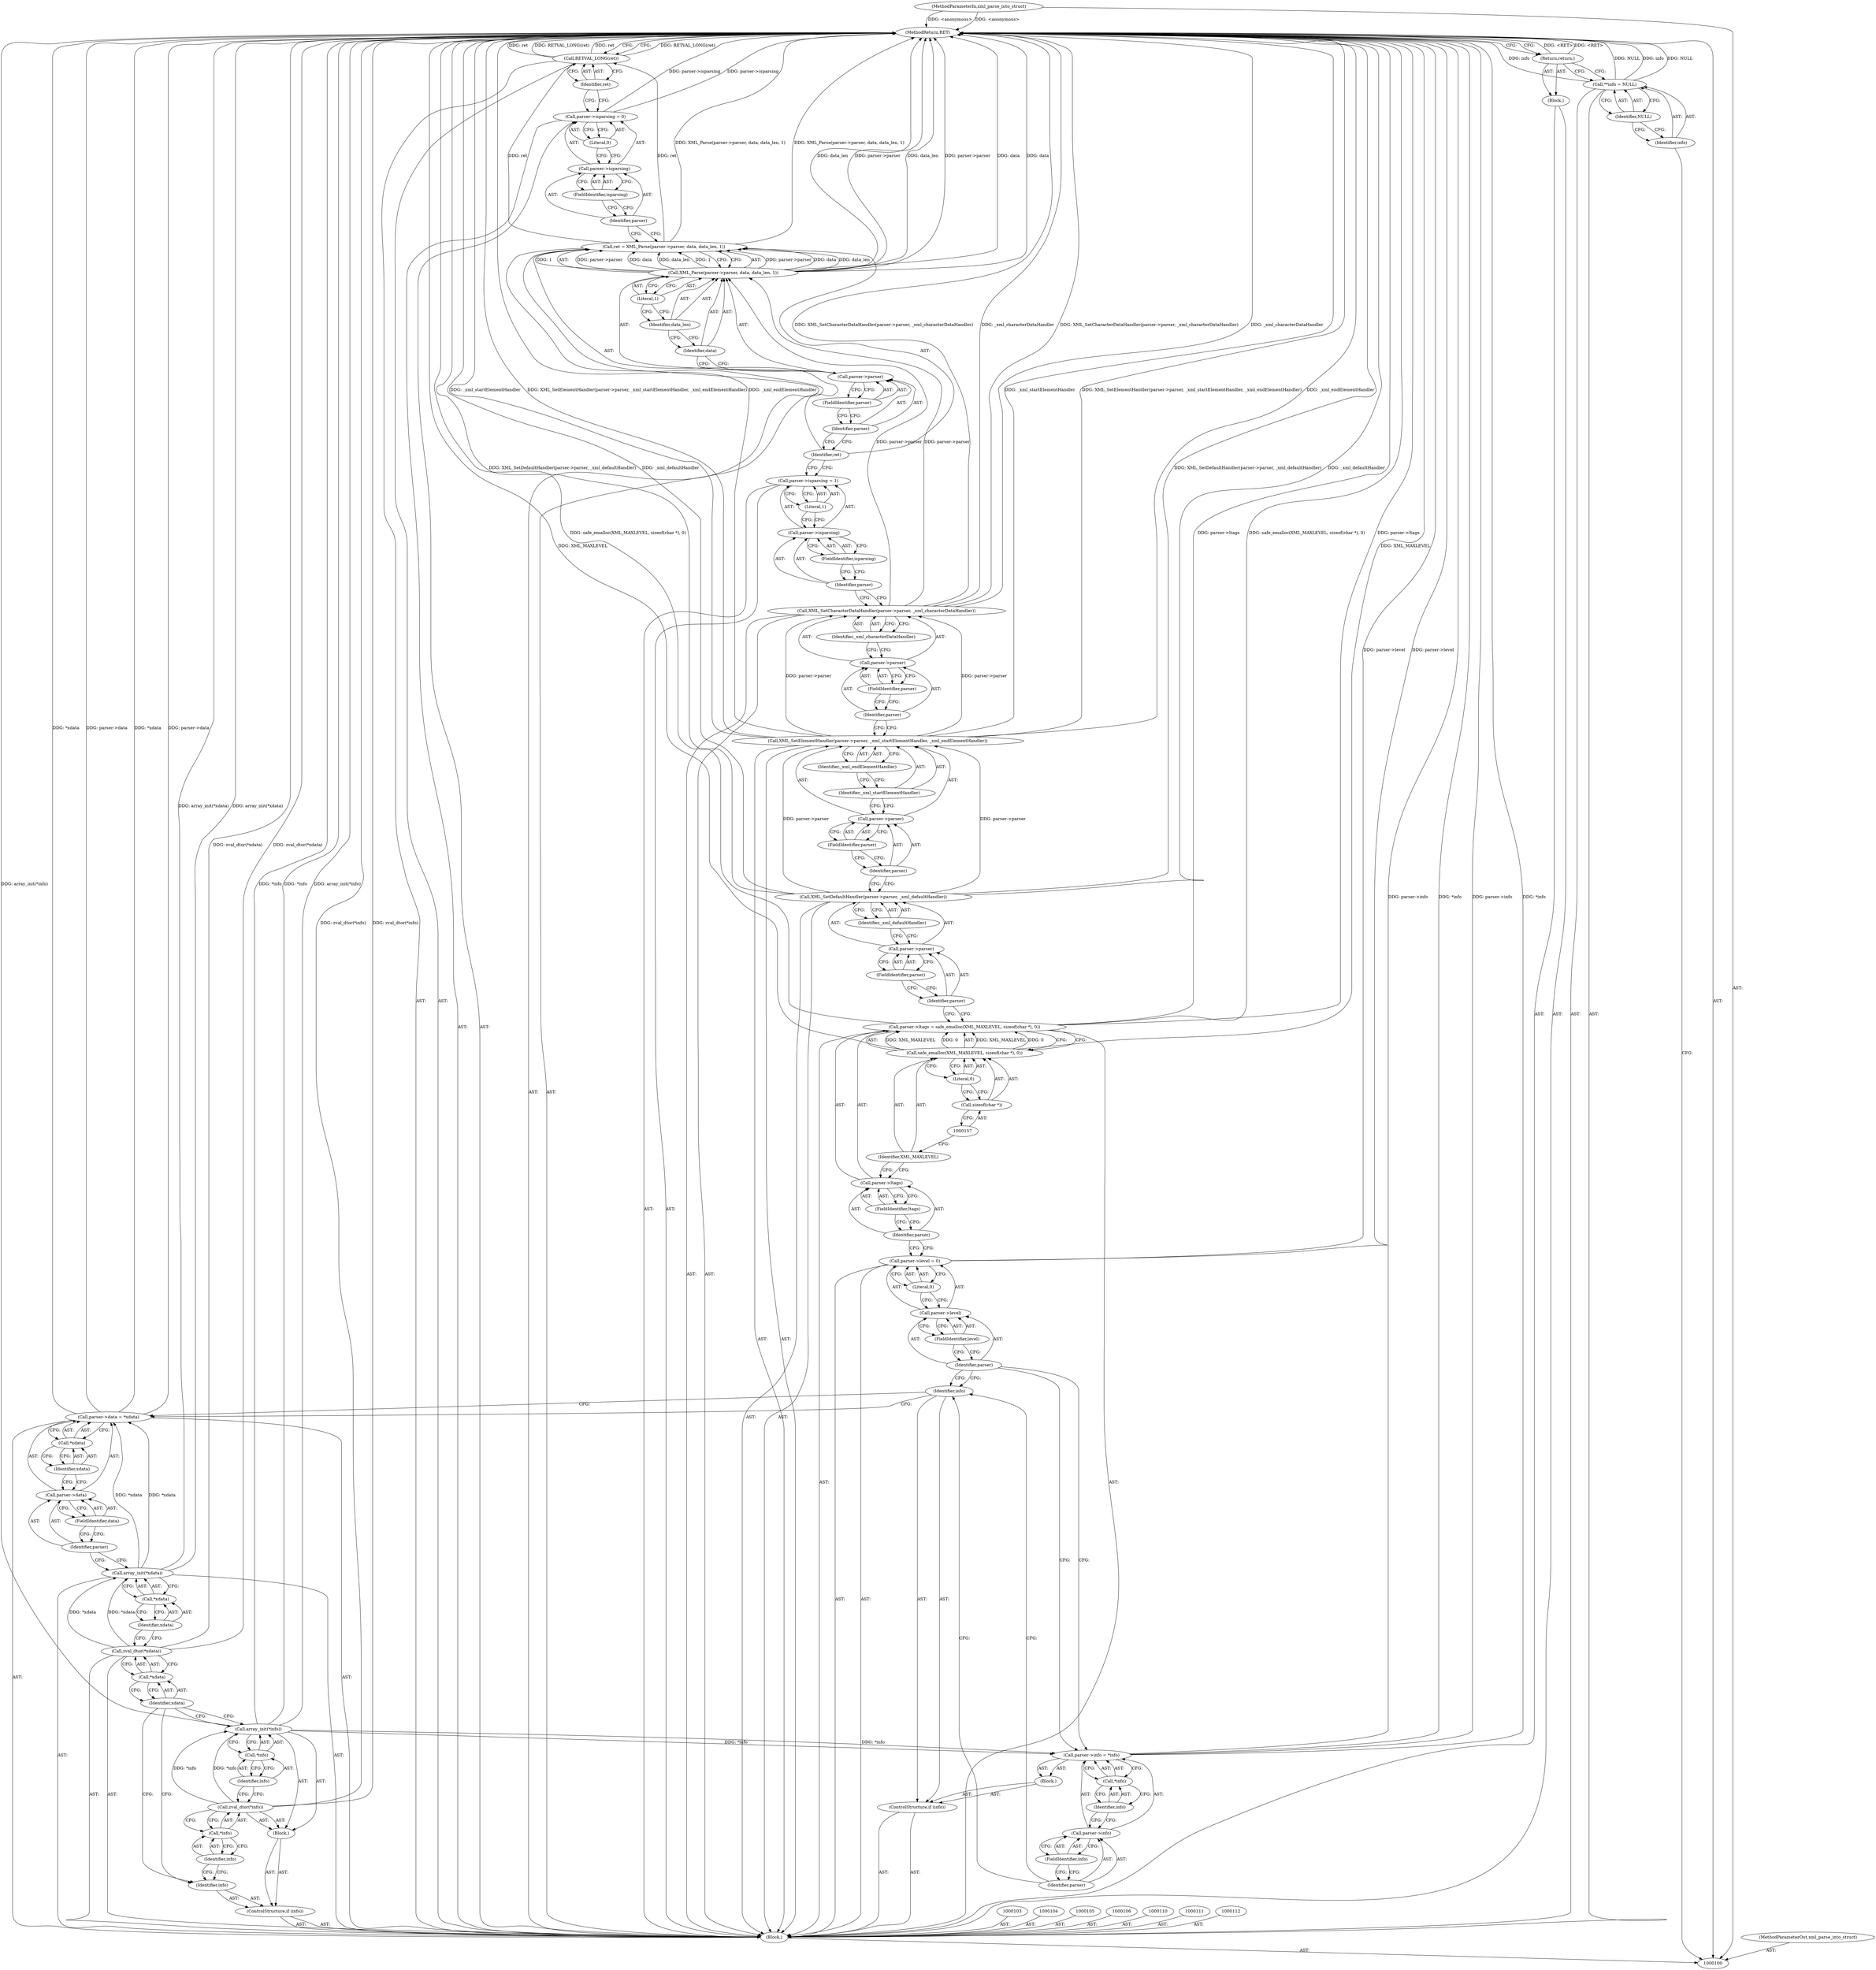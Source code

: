 digraph "0_php_dccda88f27a084bcbbb30198ace12b4e7ae961cc_1" {
"1000196" [label="(MethodReturn,RET)"];
"1000101" [label="(MethodParameterIn,xml_parse_into_struct)"];
"1000265" [label="(MethodParameterOut,xml_parse_into_struct)"];
"1000116" [label="(Identifier,info)"];
"1000117" [label="(Block,)"];
"1000115" [label="(ControlStructure,if (info))"];
"1000118" [label="(Call,zval_dtor(*info))"];
"1000119" [label="(Call,*info)"];
"1000120" [label="(Identifier,info)"];
"1000121" [label="(Call,array_init(*info))"];
"1000122" [label="(Call,*info)"];
"1000123" [label="(Identifier,info)"];
"1000124" [label="(Call,zval_dtor(*xdata))"];
"1000125" [label="(Call,*xdata)"];
"1000126" [label="(Identifier,xdata)"];
"1000102" [label="(Block,)"];
"1000128" [label="(Call,*xdata)"];
"1000129" [label="(Identifier,xdata)"];
"1000127" [label="(Call,array_init(*xdata))"];
"1000133" [label="(FieldIdentifier,data)"];
"1000134" [label="(Call,*xdata)"];
"1000135" [label="(Identifier,xdata)"];
"1000130" [label="(Call,parser->data = *xdata)"];
"1000131" [label="(Call,parser->data)"];
"1000132" [label="(Identifier,parser)"];
"1000137" [label="(Identifier,info)"];
"1000138" [label="(Block,)"];
"1000136" [label="(ControlStructure,if (info))"];
"1000139" [label="(Call,parser->info = *info)"];
"1000140" [label="(Call,parser->info)"];
"1000141" [label="(Identifier,parser)"];
"1000142" [label="(FieldIdentifier,info)"];
"1000143" [label="(Call,*info)"];
"1000144" [label="(Identifier,info)"];
"1000148" [label="(FieldIdentifier,level)"];
"1000149" [label="(Literal,0)"];
"1000145" [label="(Call,parser->level = 0)"];
"1000146" [label="(Call,parser->level)"];
"1000147" [label="(Identifier,parser)"];
"1000153" [label="(FieldIdentifier,ltags)"];
"1000154" [label="(Call,safe_emalloc(XML_MAXLEVEL, sizeof(char *), 0))"];
"1000155" [label="(Identifier,XML_MAXLEVEL)"];
"1000156" [label="(Call,sizeof(char *))"];
"1000158" [label="(Literal,0)"];
"1000150" [label="(Call,parser->ltags = safe_emalloc(XML_MAXLEVEL, sizeof(char *), 0))"];
"1000151" [label="(Call,parser->ltags)"];
"1000152" [label="(Identifier,parser)"];
"1000159" [label="(Call,XML_SetDefaultHandler(parser->parser, _xml_defaultHandler))"];
"1000160" [label="(Call,parser->parser)"];
"1000161" [label="(Identifier,parser)"];
"1000162" [label="(FieldIdentifier,parser)"];
"1000163" [label="(Identifier,_xml_defaultHandler)"];
"1000164" [label="(Call,XML_SetElementHandler(parser->parser, _xml_startElementHandler, _xml_endElementHandler))"];
"1000165" [label="(Call,parser->parser)"];
"1000166" [label="(Identifier,parser)"];
"1000167" [label="(FieldIdentifier,parser)"];
"1000168" [label="(Identifier,_xml_startElementHandler)"];
"1000169" [label="(Identifier,_xml_endElementHandler)"];
"1000170" [label="(Call,XML_SetCharacterDataHandler(parser->parser, _xml_characterDataHandler))"];
"1000171" [label="(Call,parser->parser)"];
"1000172" [label="(Identifier,parser)"];
"1000173" [label="(FieldIdentifier,parser)"];
"1000174" [label="(Identifier,_xml_characterDataHandler)"];
"1000175" [label="(Call,parser->isparsing = 1)"];
"1000176" [label="(Call,parser->isparsing)"];
"1000177" [label="(Identifier,parser)"];
"1000179" [label="(Literal,1)"];
"1000178" [label="(FieldIdentifier,isparsing)"];
"1000180" [label="(Call,ret = XML_Parse(parser->parser, data, data_len, 1))"];
"1000181" [label="(Identifier,ret)"];
"1000183" [label="(Call,parser->parser)"];
"1000184" [label="(Identifier,parser)"];
"1000185" [label="(FieldIdentifier,parser)"];
"1000186" [label="(Identifier,data)"];
"1000187" [label="(Identifier,data_len)"];
"1000188" [label="(Literal,1)"];
"1000182" [label="(Call,XML_Parse(parser->parser, data, data_len, 1))"];
"1000189" [label="(Call,parser->isparsing = 0)"];
"1000190" [label="(Call,parser->isparsing)"];
"1000191" [label="(Identifier,parser)"];
"1000193" [label="(Literal,0)"];
"1000192" [label="(FieldIdentifier,isparsing)"];
"1000194" [label="(Call,RETVAL_LONG(ret))"];
"1000195" [label="(Identifier,ret)"];
"1000107" [label="(Call,**info = NULL)"];
"1000108" [label="(Identifier,info)"];
"1000109" [label="(Identifier,NULL)"];
"1000113" [label="(Block,)"];
"1000114" [label="(Return,return;)"];
"1000196" -> "1000100"  [label="AST: "];
"1000196" -> "1000114"  [label="CFG: "];
"1000196" -> "1000194"  [label="CFG: "];
"1000182" -> "1000196"  [label="DDG: data_len"];
"1000182" -> "1000196"  [label="DDG: parser->parser"];
"1000182" -> "1000196"  [label="DDG: data"];
"1000194" -> "1000196"  [label="DDG: RETVAL_LONG(ret)"];
"1000194" -> "1000196"  [label="DDG: ret"];
"1000107" -> "1000196"  [label="DDG: info"];
"1000107" -> "1000196"  [label="DDG: NULL"];
"1000127" -> "1000196"  [label="DDG: array_init(*xdata)"];
"1000118" -> "1000196"  [label="DDG: zval_dtor(*info)"];
"1000150" -> "1000196"  [label="DDG: safe_emalloc(XML_MAXLEVEL, sizeof(char *), 0)"];
"1000150" -> "1000196"  [label="DDG: parser->ltags"];
"1000101" -> "1000196"  [label="DDG: <anonymous>"];
"1000180" -> "1000196"  [label="DDG: XML_Parse(parser->parser, data, data_len, 1)"];
"1000159" -> "1000196"  [label="DDG: XML_SetDefaultHandler(parser->parser, _xml_defaultHandler)"];
"1000159" -> "1000196"  [label="DDG: _xml_defaultHandler"];
"1000164" -> "1000196"  [label="DDG: _xml_startElementHandler"];
"1000164" -> "1000196"  [label="DDG: XML_SetElementHandler(parser->parser, _xml_startElementHandler, _xml_endElementHandler)"];
"1000164" -> "1000196"  [label="DDG: _xml_endElementHandler"];
"1000189" -> "1000196"  [label="DDG: parser->isparsing"];
"1000139" -> "1000196"  [label="DDG: parser->info"];
"1000139" -> "1000196"  [label="DDG: *info"];
"1000154" -> "1000196"  [label="DDG: XML_MAXLEVEL"];
"1000130" -> "1000196"  [label="DDG: *xdata"];
"1000130" -> "1000196"  [label="DDG: parser->data"];
"1000121" -> "1000196"  [label="DDG: array_init(*info)"];
"1000121" -> "1000196"  [label="DDG: *info"];
"1000170" -> "1000196"  [label="DDG: XML_SetCharacterDataHandler(parser->parser, _xml_characterDataHandler)"];
"1000170" -> "1000196"  [label="DDG: _xml_characterDataHandler"];
"1000145" -> "1000196"  [label="DDG: parser->level"];
"1000124" -> "1000196"  [label="DDG: zval_dtor(*xdata)"];
"1000114" -> "1000196"  [label="DDG: <RET>"];
"1000101" -> "1000100"  [label="AST: "];
"1000101" -> "1000196"  [label="DDG: <anonymous>"];
"1000265" -> "1000100"  [label="AST: "];
"1000116" -> "1000115"  [label="AST: "];
"1000120" -> "1000116"  [label="CFG: "];
"1000126" -> "1000116"  [label="CFG: "];
"1000117" -> "1000115"  [label="AST: "];
"1000118" -> "1000117"  [label="AST: "];
"1000121" -> "1000117"  [label="AST: "];
"1000115" -> "1000102"  [label="AST: "];
"1000116" -> "1000115"  [label="AST: "];
"1000117" -> "1000115"  [label="AST: "];
"1000118" -> "1000117"  [label="AST: "];
"1000118" -> "1000119"  [label="CFG: "];
"1000119" -> "1000118"  [label="AST: "];
"1000123" -> "1000118"  [label="CFG: "];
"1000118" -> "1000196"  [label="DDG: zval_dtor(*info)"];
"1000118" -> "1000121"  [label="DDG: *info"];
"1000119" -> "1000118"  [label="AST: "];
"1000119" -> "1000120"  [label="CFG: "];
"1000120" -> "1000119"  [label="AST: "];
"1000118" -> "1000119"  [label="CFG: "];
"1000120" -> "1000119"  [label="AST: "];
"1000120" -> "1000116"  [label="CFG: "];
"1000119" -> "1000120"  [label="CFG: "];
"1000121" -> "1000117"  [label="AST: "];
"1000121" -> "1000122"  [label="CFG: "];
"1000122" -> "1000121"  [label="AST: "];
"1000126" -> "1000121"  [label="CFG: "];
"1000121" -> "1000196"  [label="DDG: array_init(*info)"];
"1000121" -> "1000196"  [label="DDG: *info"];
"1000118" -> "1000121"  [label="DDG: *info"];
"1000121" -> "1000139"  [label="DDG: *info"];
"1000122" -> "1000121"  [label="AST: "];
"1000122" -> "1000123"  [label="CFG: "];
"1000123" -> "1000122"  [label="AST: "];
"1000121" -> "1000122"  [label="CFG: "];
"1000123" -> "1000122"  [label="AST: "];
"1000123" -> "1000118"  [label="CFG: "];
"1000122" -> "1000123"  [label="CFG: "];
"1000124" -> "1000102"  [label="AST: "];
"1000124" -> "1000125"  [label="CFG: "];
"1000125" -> "1000124"  [label="AST: "];
"1000129" -> "1000124"  [label="CFG: "];
"1000124" -> "1000196"  [label="DDG: zval_dtor(*xdata)"];
"1000124" -> "1000127"  [label="DDG: *xdata"];
"1000125" -> "1000124"  [label="AST: "];
"1000125" -> "1000126"  [label="CFG: "];
"1000126" -> "1000125"  [label="AST: "];
"1000124" -> "1000125"  [label="CFG: "];
"1000126" -> "1000125"  [label="AST: "];
"1000126" -> "1000121"  [label="CFG: "];
"1000126" -> "1000116"  [label="CFG: "];
"1000125" -> "1000126"  [label="CFG: "];
"1000102" -> "1000100"  [label="AST: "];
"1000103" -> "1000102"  [label="AST: "];
"1000104" -> "1000102"  [label="AST: "];
"1000105" -> "1000102"  [label="AST: "];
"1000106" -> "1000102"  [label="AST: "];
"1000107" -> "1000102"  [label="AST: "];
"1000110" -> "1000102"  [label="AST: "];
"1000111" -> "1000102"  [label="AST: "];
"1000112" -> "1000102"  [label="AST: "];
"1000113" -> "1000102"  [label="AST: "];
"1000115" -> "1000102"  [label="AST: "];
"1000124" -> "1000102"  [label="AST: "];
"1000127" -> "1000102"  [label="AST: "];
"1000130" -> "1000102"  [label="AST: "];
"1000136" -> "1000102"  [label="AST: "];
"1000145" -> "1000102"  [label="AST: "];
"1000150" -> "1000102"  [label="AST: "];
"1000159" -> "1000102"  [label="AST: "];
"1000164" -> "1000102"  [label="AST: "];
"1000170" -> "1000102"  [label="AST: "];
"1000175" -> "1000102"  [label="AST: "];
"1000180" -> "1000102"  [label="AST: "];
"1000189" -> "1000102"  [label="AST: "];
"1000194" -> "1000102"  [label="AST: "];
"1000128" -> "1000127"  [label="AST: "];
"1000128" -> "1000129"  [label="CFG: "];
"1000129" -> "1000128"  [label="AST: "];
"1000127" -> "1000128"  [label="CFG: "];
"1000129" -> "1000128"  [label="AST: "];
"1000129" -> "1000124"  [label="CFG: "];
"1000128" -> "1000129"  [label="CFG: "];
"1000127" -> "1000102"  [label="AST: "];
"1000127" -> "1000128"  [label="CFG: "];
"1000128" -> "1000127"  [label="AST: "];
"1000132" -> "1000127"  [label="CFG: "];
"1000127" -> "1000196"  [label="DDG: array_init(*xdata)"];
"1000124" -> "1000127"  [label="DDG: *xdata"];
"1000127" -> "1000130"  [label="DDG: *xdata"];
"1000133" -> "1000131"  [label="AST: "];
"1000133" -> "1000132"  [label="CFG: "];
"1000131" -> "1000133"  [label="CFG: "];
"1000134" -> "1000130"  [label="AST: "];
"1000134" -> "1000135"  [label="CFG: "];
"1000135" -> "1000134"  [label="AST: "];
"1000130" -> "1000134"  [label="CFG: "];
"1000135" -> "1000134"  [label="AST: "];
"1000135" -> "1000131"  [label="CFG: "];
"1000134" -> "1000135"  [label="CFG: "];
"1000130" -> "1000102"  [label="AST: "];
"1000130" -> "1000134"  [label="CFG: "];
"1000131" -> "1000130"  [label="AST: "];
"1000134" -> "1000130"  [label="AST: "];
"1000137" -> "1000130"  [label="CFG: "];
"1000130" -> "1000196"  [label="DDG: *xdata"];
"1000130" -> "1000196"  [label="DDG: parser->data"];
"1000127" -> "1000130"  [label="DDG: *xdata"];
"1000131" -> "1000130"  [label="AST: "];
"1000131" -> "1000133"  [label="CFG: "];
"1000132" -> "1000131"  [label="AST: "];
"1000133" -> "1000131"  [label="AST: "];
"1000135" -> "1000131"  [label="CFG: "];
"1000132" -> "1000131"  [label="AST: "];
"1000132" -> "1000127"  [label="CFG: "];
"1000133" -> "1000132"  [label="CFG: "];
"1000137" -> "1000136"  [label="AST: "];
"1000137" -> "1000130"  [label="CFG: "];
"1000141" -> "1000137"  [label="CFG: "];
"1000147" -> "1000137"  [label="CFG: "];
"1000138" -> "1000136"  [label="AST: "];
"1000139" -> "1000138"  [label="AST: "];
"1000136" -> "1000102"  [label="AST: "];
"1000137" -> "1000136"  [label="AST: "];
"1000138" -> "1000136"  [label="AST: "];
"1000139" -> "1000138"  [label="AST: "];
"1000139" -> "1000143"  [label="CFG: "];
"1000140" -> "1000139"  [label="AST: "];
"1000143" -> "1000139"  [label="AST: "];
"1000147" -> "1000139"  [label="CFG: "];
"1000139" -> "1000196"  [label="DDG: parser->info"];
"1000139" -> "1000196"  [label="DDG: *info"];
"1000121" -> "1000139"  [label="DDG: *info"];
"1000140" -> "1000139"  [label="AST: "];
"1000140" -> "1000142"  [label="CFG: "];
"1000141" -> "1000140"  [label="AST: "];
"1000142" -> "1000140"  [label="AST: "];
"1000144" -> "1000140"  [label="CFG: "];
"1000141" -> "1000140"  [label="AST: "];
"1000141" -> "1000137"  [label="CFG: "];
"1000142" -> "1000141"  [label="CFG: "];
"1000142" -> "1000140"  [label="AST: "];
"1000142" -> "1000141"  [label="CFG: "];
"1000140" -> "1000142"  [label="CFG: "];
"1000143" -> "1000139"  [label="AST: "];
"1000143" -> "1000144"  [label="CFG: "];
"1000144" -> "1000143"  [label="AST: "];
"1000139" -> "1000143"  [label="CFG: "];
"1000144" -> "1000143"  [label="AST: "];
"1000144" -> "1000140"  [label="CFG: "];
"1000143" -> "1000144"  [label="CFG: "];
"1000148" -> "1000146"  [label="AST: "];
"1000148" -> "1000147"  [label="CFG: "];
"1000146" -> "1000148"  [label="CFG: "];
"1000149" -> "1000145"  [label="AST: "];
"1000149" -> "1000146"  [label="CFG: "];
"1000145" -> "1000149"  [label="CFG: "];
"1000145" -> "1000102"  [label="AST: "];
"1000145" -> "1000149"  [label="CFG: "];
"1000146" -> "1000145"  [label="AST: "];
"1000149" -> "1000145"  [label="AST: "];
"1000152" -> "1000145"  [label="CFG: "];
"1000145" -> "1000196"  [label="DDG: parser->level"];
"1000146" -> "1000145"  [label="AST: "];
"1000146" -> "1000148"  [label="CFG: "];
"1000147" -> "1000146"  [label="AST: "];
"1000148" -> "1000146"  [label="AST: "];
"1000149" -> "1000146"  [label="CFG: "];
"1000147" -> "1000146"  [label="AST: "];
"1000147" -> "1000139"  [label="CFG: "];
"1000147" -> "1000137"  [label="CFG: "];
"1000148" -> "1000147"  [label="CFG: "];
"1000153" -> "1000151"  [label="AST: "];
"1000153" -> "1000152"  [label="CFG: "];
"1000151" -> "1000153"  [label="CFG: "];
"1000154" -> "1000150"  [label="AST: "];
"1000154" -> "1000158"  [label="CFG: "];
"1000155" -> "1000154"  [label="AST: "];
"1000156" -> "1000154"  [label="AST: "];
"1000158" -> "1000154"  [label="AST: "];
"1000150" -> "1000154"  [label="CFG: "];
"1000154" -> "1000196"  [label="DDG: XML_MAXLEVEL"];
"1000154" -> "1000150"  [label="DDG: XML_MAXLEVEL"];
"1000154" -> "1000150"  [label="DDG: 0"];
"1000155" -> "1000154"  [label="AST: "];
"1000155" -> "1000151"  [label="CFG: "];
"1000157" -> "1000155"  [label="CFG: "];
"1000156" -> "1000154"  [label="AST: "];
"1000156" -> "1000157"  [label="CFG: "];
"1000157" -> "1000156"  [label="AST: "];
"1000158" -> "1000156"  [label="CFG: "];
"1000158" -> "1000154"  [label="AST: "];
"1000158" -> "1000156"  [label="CFG: "];
"1000154" -> "1000158"  [label="CFG: "];
"1000150" -> "1000102"  [label="AST: "];
"1000150" -> "1000154"  [label="CFG: "];
"1000151" -> "1000150"  [label="AST: "];
"1000154" -> "1000150"  [label="AST: "];
"1000161" -> "1000150"  [label="CFG: "];
"1000150" -> "1000196"  [label="DDG: safe_emalloc(XML_MAXLEVEL, sizeof(char *), 0)"];
"1000150" -> "1000196"  [label="DDG: parser->ltags"];
"1000154" -> "1000150"  [label="DDG: XML_MAXLEVEL"];
"1000154" -> "1000150"  [label="DDG: 0"];
"1000151" -> "1000150"  [label="AST: "];
"1000151" -> "1000153"  [label="CFG: "];
"1000152" -> "1000151"  [label="AST: "];
"1000153" -> "1000151"  [label="AST: "];
"1000155" -> "1000151"  [label="CFG: "];
"1000152" -> "1000151"  [label="AST: "];
"1000152" -> "1000145"  [label="CFG: "];
"1000153" -> "1000152"  [label="CFG: "];
"1000159" -> "1000102"  [label="AST: "];
"1000159" -> "1000163"  [label="CFG: "];
"1000160" -> "1000159"  [label="AST: "];
"1000163" -> "1000159"  [label="AST: "];
"1000166" -> "1000159"  [label="CFG: "];
"1000159" -> "1000196"  [label="DDG: XML_SetDefaultHandler(parser->parser, _xml_defaultHandler)"];
"1000159" -> "1000196"  [label="DDG: _xml_defaultHandler"];
"1000159" -> "1000164"  [label="DDG: parser->parser"];
"1000160" -> "1000159"  [label="AST: "];
"1000160" -> "1000162"  [label="CFG: "];
"1000161" -> "1000160"  [label="AST: "];
"1000162" -> "1000160"  [label="AST: "];
"1000163" -> "1000160"  [label="CFG: "];
"1000161" -> "1000160"  [label="AST: "];
"1000161" -> "1000150"  [label="CFG: "];
"1000162" -> "1000161"  [label="CFG: "];
"1000162" -> "1000160"  [label="AST: "];
"1000162" -> "1000161"  [label="CFG: "];
"1000160" -> "1000162"  [label="CFG: "];
"1000163" -> "1000159"  [label="AST: "];
"1000163" -> "1000160"  [label="CFG: "];
"1000159" -> "1000163"  [label="CFG: "];
"1000164" -> "1000102"  [label="AST: "];
"1000164" -> "1000169"  [label="CFG: "];
"1000165" -> "1000164"  [label="AST: "];
"1000168" -> "1000164"  [label="AST: "];
"1000169" -> "1000164"  [label="AST: "];
"1000172" -> "1000164"  [label="CFG: "];
"1000164" -> "1000196"  [label="DDG: _xml_startElementHandler"];
"1000164" -> "1000196"  [label="DDG: XML_SetElementHandler(parser->parser, _xml_startElementHandler, _xml_endElementHandler)"];
"1000164" -> "1000196"  [label="DDG: _xml_endElementHandler"];
"1000159" -> "1000164"  [label="DDG: parser->parser"];
"1000164" -> "1000170"  [label="DDG: parser->parser"];
"1000165" -> "1000164"  [label="AST: "];
"1000165" -> "1000167"  [label="CFG: "];
"1000166" -> "1000165"  [label="AST: "];
"1000167" -> "1000165"  [label="AST: "];
"1000168" -> "1000165"  [label="CFG: "];
"1000166" -> "1000165"  [label="AST: "];
"1000166" -> "1000159"  [label="CFG: "];
"1000167" -> "1000166"  [label="CFG: "];
"1000167" -> "1000165"  [label="AST: "];
"1000167" -> "1000166"  [label="CFG: "];
"1000165" -> "1000167"  [label="CFG: "];
"1000168" -> "1000164"  [label="AST: "];
"1000168" -> "1000165"  [label="CFG: "];
"1000169" -> "1000168"  [label="CFG: "];
"1000169" -> "1000164"  [label="AST: "];
"1000169" -> "1000168"  [label="CFG: "];
"1000164" -> "1000169"  [label="CFG: "];
"1000170" -> "1000102"  [label="AST: "];
"1000170" -> "1000174"  [label="CFG: "];
"1000171" -> "1000170"  [label="AST: "];
"1000174" -> "1000170"  [label="AST: "];
"1000177" -> "1000170"  [label="CFG: "];
"1000170" -> "1000196"  [label="DDG: XML_SetCharacterDataHandler(parser->parser, _xml_characterDataHandler)"];
"1000170" -> "1000196"  [label="DDG: _xml_characterDataHandler"];
"1000164" -> "1000170"  [label="DDG: parser->parser"];
"1000170" -> "1000182"  [label="DDG: parser->parser"];
"1000171" -> "1000170"  [label="AST: "];
"1000171" -> "1000173"  [label="CFG: "];
"1000172" -> "1000171"  [label="AST: "];
"1000173" -> "1000171"  [label="AST: "];
"1000174" -> "1000171"  [label="CFG: "];
"1000172" -> "1000171"  [label="AST: "];
"1000172" -> "1000164"  [label="CFG: "];
"1000173" -> "1000172"  [label="CFG: "];
"1000173" -> "1000171"  [label="AST: "];
"1000173" -> "1000172"  [label="CFG: "];
"1000171" -> "1000173"  [label="CFG: "];
"1000174" -> "1000170"  [label="AST: "];
"1000174" -> "1000171"  [label="CFG: "];
"1000170" -> "1000174"  [label="CFG: "];
"1000175" -> "1000102"  [label="AST: "];
"1000175" -> "1000179"  [label="CFG: "];
"1000176" -> "1000175"  [label="AST: "];
"1000179" -> "1000175"  [label="AST: "];
"1000181" -> "1000175"  [label="CFG: "];
"1000176" -> "1000175"  [label="AST: "];
"1000176" -> "1000178"  [label="CFG: "];
"1000177" -> "1000176"  [label="AST: "];
"1000178" -> "1000176"  [label="AST: "];
"1000179" -> "1000176"  [label="CFG: "];
"1000177" -> "1000176"  [label="AST: "];
"1000177" -> "1000170"  [label="CFG: "];
"1000178" -> "1000177"  [label="CFG: "];
"1000179" -> "1000175"  [label="AST: "];
"1000179" -> "1000176"  [label="CFG: "];
"1000175" -> "1000179"  [label="CFG: "];
"1000178" -> "1000176"  [label="AST: "];
"1000178" -> "1000177"  [label="CFG: "];
"1000176" -> "1000178"  [label="CFG: "];
"1000180" -> "1000102"  [label="AST: "];
"1000180" -> "1000182"  [label="CFG: "];
"1000181" -> "1000180"  [label="AST: "];
"1000182" -> "1000180"  [label="AST: "];
"1000191" -> "1000180"  [label="CFG: "];
"1000180" -> "1000196"  [label="DDG: XML_Parse(parser->parser, data, data_len, 1)"];
"1000182" -> "1000180"  [label="DDG: parser->parser"];
"1000182" -> "1000180"  [label="DDG: data"];
"1000182" -> "1000180"  [label="DDG: data_len"];
"1000182" -> "1000180"  [label="DDG: 1"];
"1000180" -> "1000194"  [label="DDG: ret"];
"1000181" -> "1000180"  [label="AST: "];
"1000181" -> "1000175"  [label="CFG: "];
"1000184" -> "1000181"  [label="CFG: "];
"1000183" -> "1000182"  [label="AST: "];
"1000183" -> "1000185"  [label="CFG: "];
"1000184" -> "1000183"  [label="AST: "];
"1000185" -> "1000183"  [label="AST: "];
"1000186" -> "1000183"  [label="CFG: "];
"1000184" -> "1000183"  [label="AST: "];
"1000184" -> "1000181"  [label="CFG: "];
"1000185" -> "1000184"  [label="CFG: "];
"1000185" -> "1000183"  [label="AST: "];
"1000185" -> "1000184"  [label="CFG: "];
"1000183" -> "1000185"  [label="CFG: "];
"1000186" -> "1000182"  [label="AST: "];
"1000186" -> "1000183"  [label="CFG: "];
"1000187" -> "1000186"  [label="CFG: "];
"1000187" -> "1000182"  [label="AST: "];
"1000187" -> "1000186"  [label="CFG: "];
"1000188" -> "1000187"  [label="CFG: "];
"1000188" -> "1000182"  [label="AST: "];
"1000188" -> "1000187"  [label="CFG: "];
"1000182" -> "1000188"  [label="CFG: "];
"1000182" -> "1000180"  [label="AST: "];
"1000182" -> "1000188"  [label="CFG: "];
"1000183" -> "1000182"  [label="AST: "];
"1000186" -> "1000182"  [label="AST: "];
"1000187" -> "1000182"  [label="AST: "];
"1000188" -> "1000182"  [label="AST: "];
"1000180" -> "1000182"  [label="CFG: "];
"1000182" -> "1000196"  [label="DDG: data_len"];
"1000182" -> "1000196"  [label="DDG: parser->parser"];
"1000182" -> "1000196"  [label="DDG: data"];
"1000182" -> "1000180"  [label="DDG: parser->parser"];
"1000182" -> "1000180"  [label="DDG: data"];
"1000182" -> "1000180"  [label="DDG: data_len"];
"1000182" -> "1000180"  [label="DDG: 1"];
"1000170" -> "1000182"  [label="DDG: parser->parser"];
"1000189" -> "1000102"  [label="AST: "];
"1000189" -> "1000193"  [label="CFG: "];
"1000190" -> "1000189"  [label="AST: "];
"1000193" -> "1000189"  [label="AST: "];
"1000195" -> "1000189"  [label="CFG: "];
"1000189" -> "1000196"  [label="DDG: parser->isparsing"];
"1000190" -> "1000189"  [label="AST: "];
"1000190" -> "1000192"  [label="CFG: "];
"1000191" -> "1000190"  [label="AST: "];
"1000192" -> "1000190"  [label="AST: "];
"1000193" -> "1000190"  [label="CFG: "];
"1000191" -> "1000190"  [label="AST: "];
"1000191" -> "1000180"  [label="CFG: "];
"1000192" -> "1000191"  [label="CFG: "];
"1000193" -> "1000189"  [label="AST: "];
"1000193" -> "1000190"  [label="CFG: "];
"1000189" -> "1000193"  [label="CFG: "];
"1000192" -> "1000190"  [label="AST: "];
"1000192" -> "1000191"  [label="CFG: "];
"1000190" -> "1000192"  [label="CFG: "];
"1000194" -> "1000102"  [label="AST: "];
"1000194" -> "1000195"  [label="CFG: "];
"1000195" -> "1000194"  [label="AST: "];
"1000196" -> "1000194"  [label="CFG: "];
"1000194" -> "1000196"  [label="DDG: RETVAL_LONG(ret)"];
"1000194" -> "1000196"  [label="DDG: ret"];
"1000180" -> "1000194"  [label="DDG: ret"];
"1000195" -> "1000194"  [label="AST: "];
"1000195" -> "1000189"  [label="CFG: "];
"1000194" -> "1000195"  [label="CFG: "];
"1000107" -> "1000102"  [label="AST: "];
"1000107" -> "1000109"  [label="CFG: "];
"1000108" -> "1000107"  [label="AST: "];
"1000109" -> "1000107"  [label="AST: "];
"1000114" -> "1000107"  [label="CFG: "];
"1000107" -> "1000196"  [label="DDG: info"];
"1000107" -> "1000196"  [label="DDG: NULL"];
"1000108" -> "1000107"  [label="AST: "];
"1000108" -> "1000100"  [label="CFG: "];
"1000109" -> "1000108"  [label="CFG: "];
"1000109" -> "1000107"  [label="AST: "];
"1000109" -> "1000108"  [label="CFG: "];
"1000107" -> "1000109"  [label="CFG: "];
"1000113" -> "1000102"  [label="AST: "];
"1000114" -> "1000113"  [label="AST: "];
"1000114" -> "1000113"  [label="AST: "];
"1000114" -> "1000107"  [label="CFG: "];
"1000196" -> "1000114"  [label="CFG: "];
"1000114" -> "1000196"  [label="DDG: <RET>"];
}
